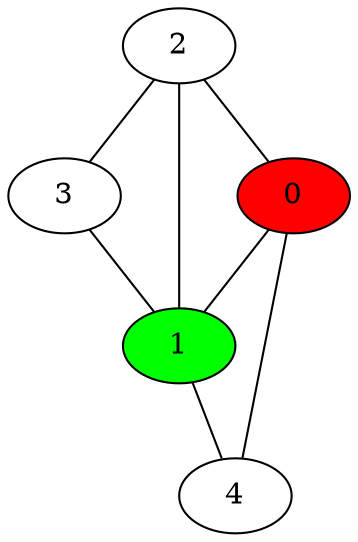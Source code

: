 graph G { 
	2 -- 3;
	2 -- 1;
	2 -- 0;
	3 -- 1;
	0 -- 1;
	0 -- 4;
	1 -- 4;
    1 [style=filled, fillcolor=green]
	0 [style=filled, fillcolor=red]
}